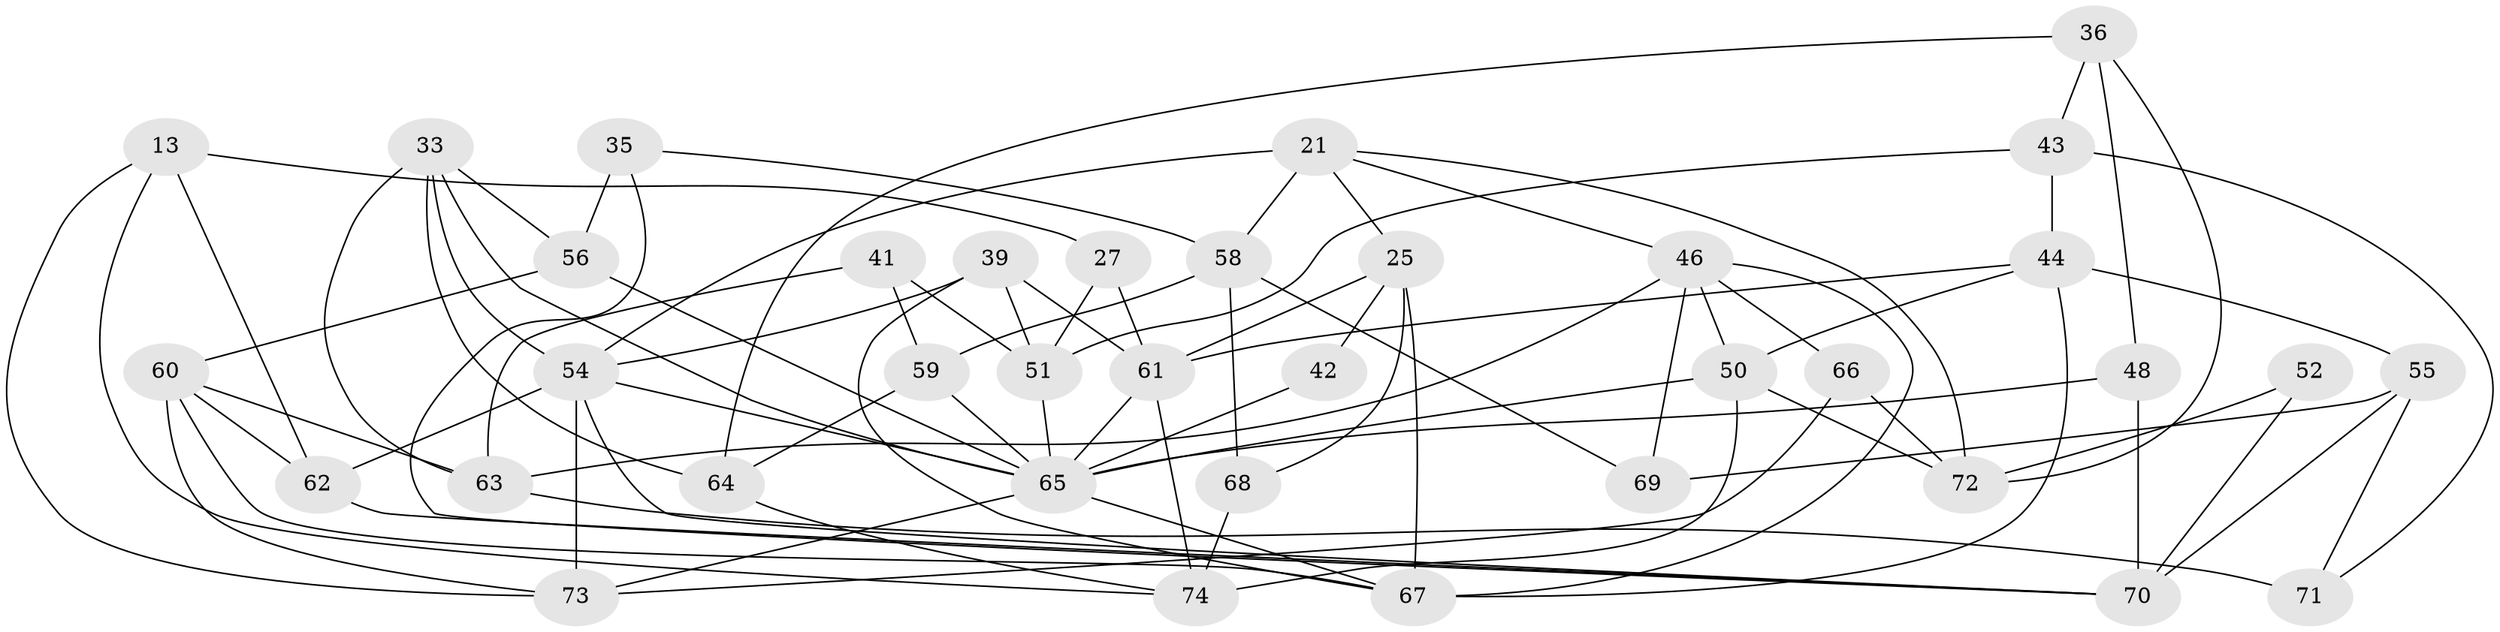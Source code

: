 // original degree distribution, {4: 1.0}
// Generated by graph-tools (version 1.1) at 2025/59/03/09/25 04:59:20]
// undirected, 37 vertices, 83 edges
graph export_dot {
graph [start="1"]
  node [color=gray90,style=filled];
  13;
  21 [super="+19"];
  25 [super="+14"];
  27;
  33 [super="+12"];
  35;
  36;
  39;
  41;
  42;
  43;
  44 [super="+7"];
  46 [super="+26"];
  48 [super="+34"];
  50 [super="+31"];
  51 [super="+10+20"];
  52;
  54 [super="+1+2+17"];
  55;
  56 [super="+18"];
  58 [super="+9"];
  59;
  60 [super="+16"];
  61 [super="+28"];
  62 [super="+24"];
  63 [super="+40"];
  64;
  65 [super="+11+49+47"];
  66;
  67 [super="+5+53"];
  68;
  69;
  70 [super="+4+38"];
  71;
  72 [super="+8+29"];
  73 [super="+57+37"];
  74 [super="+32"];
  13 -- 27;
  13 -- 74;
  13 -- 62;
  13 -- 73;
  21 -- 46;
  21 -- 58;
  21 -- 54 [weight=2];
  21 -- 72;
  21 -- 25;
  25 -- 61;
  25 -- 68;
  25 -- 42 [weight=2];
  25 -- 67;
  27 -- 61;
  27 -- 51 [weight=2];
  33 -- 64;
  33 -- 56;
  33 -- 54 [weight=2];
  33 -- 63;
  33 -- 65;
  35 -- 58;
  35 -- 56 [weight=2];
  35 -- 70;
  36 -- 64;
  36 -- 43;
  36 -- 48;
  36 -- 72;
  39 -- 54;
  39 -- 51;
  39 -- 67;
  39 -- 61;
  41 -- 63;
  41 -- 59;
  41 -- 51 [weight=2];
  42 -- 65 [weight=2];
  43 -- 71;
  43 -- 44;
  43 -- 51;
  44 -- 55;
  44 -- 67 [weight=2];
  44 -- 61;
  44 -- 50;
  46 -- 67;
  46 -- 50;
  46 -- 66;
  46 -- 69;
  46 -- 63;
  48 -- 70 [weight=3];
  48 -- 65 [weight=2];
  50 -- 72 [weight=2];
  50 -- 74;
  50 -- 65;
  51 -- 65 [weight=2];
  52 -- 72 [weight=2];
  52 -- 70 [weight=2];
  54 -- 73 [weight=3];
  54 -- 62;
  54 -- 70;
  54 -- 65 [weight=2];
  55 -- 70;
  55 -- 69;
  55 -- 71;
  56 -- 60 [weight=2];
  56 -- 65;
  58 -- 69 [weight=2];
  58 -- 68;
  58 -- 59;
  59 -- 64;
  59 -- 65;
  60 -- 73 [weight=2];
  60 -- 62 [weight=2];
  60 -- 63;
  60 -- 67;
  61 -- 65;
  61 -- 74;
  62 -- 70 [weight=2];
  63 -- 71 [weight=2];
  64 -- 74;
  65 -- 73;
  65 -- 67 [weight=2];
  66 -- 72 [weight=2];
  66 -- 73;
  68 -- 74 [weight=2];
}
